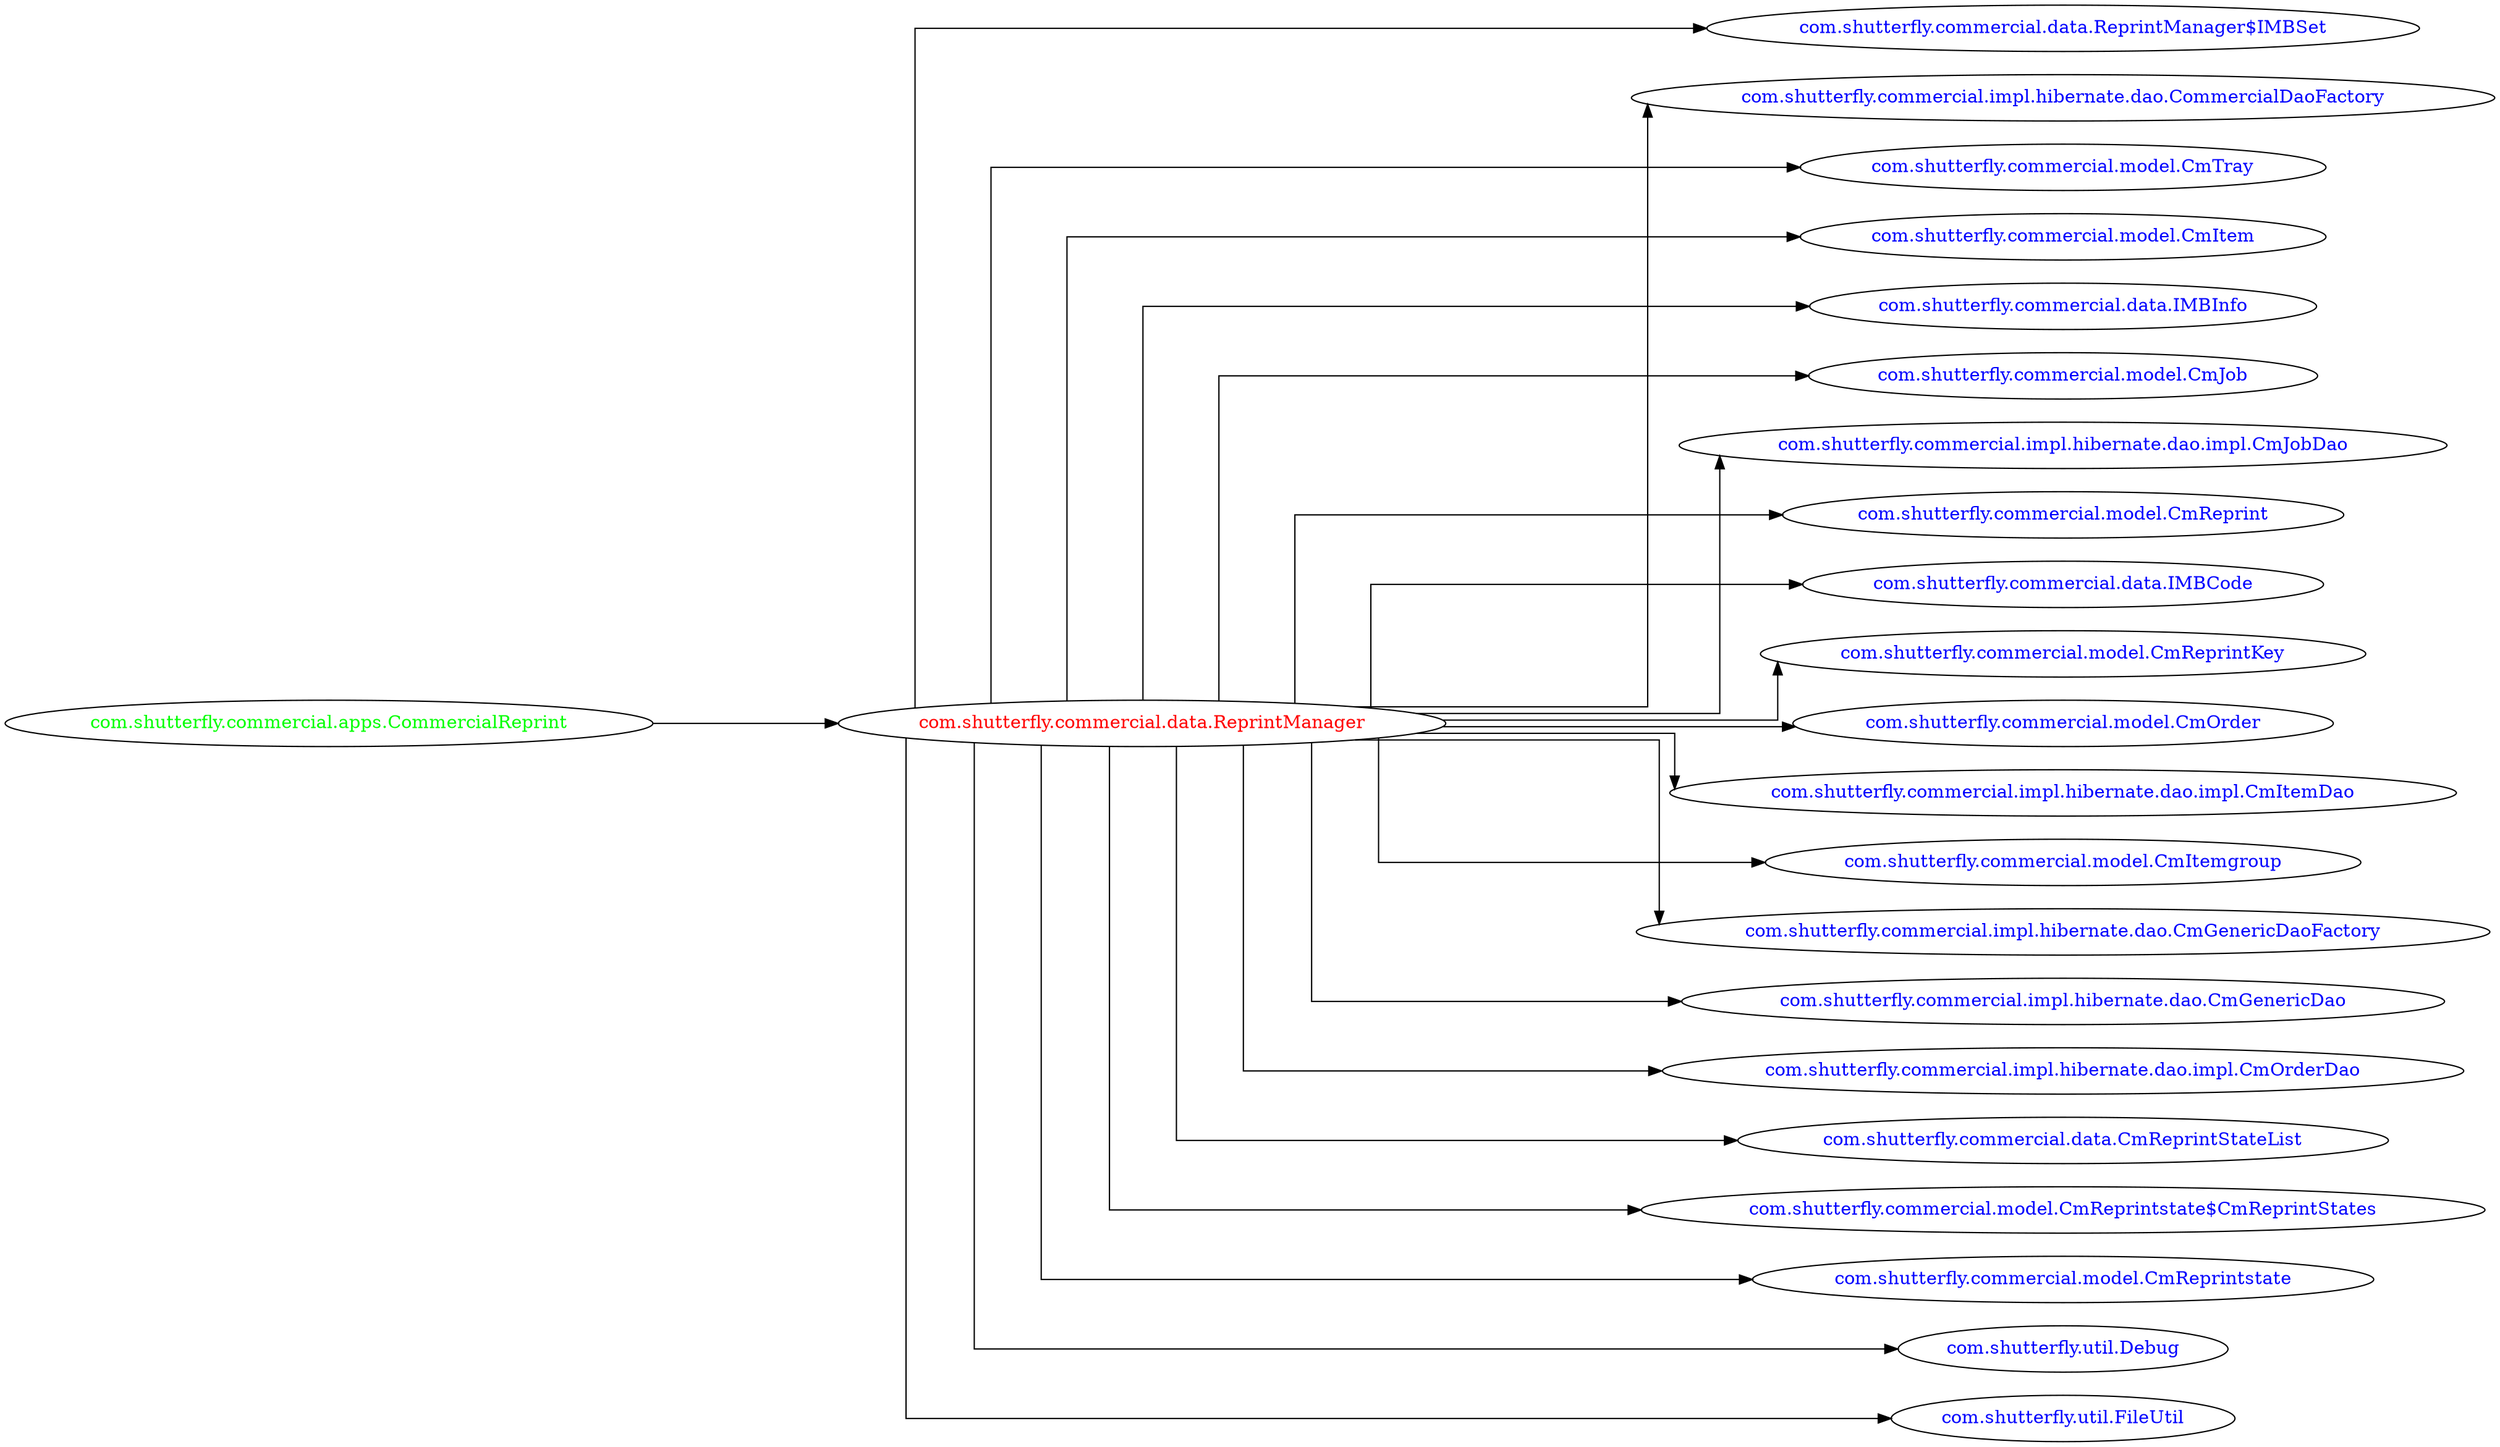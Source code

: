 digraph dependencyGraph {
 concentrate=true;
 ranksep="2.0";
 rankdir="LR"; 
 splines="ortho";
"com.shutterfly.commercial.data.ReprintManager" [fontcolor="red"];
"com.shutterfly.commercial.data.ReprintManager$IMBSet" [ fontcolor="blue" ];
"com.shutterfly.commercial.data.ReprintManager"->"com.shutterfly.commercial.data.ReprintManager$IMBSet";
"com.shutterfly.commercial.impl.hibernate.dao.CommercialDaoFactory" [ fontcolor="blue" ];
"com.shutterfly.commercial.data.ReprintManager"->"com.shutterfly.commercial.impl.hibernate.dao.CommercialDaoFactory";
"com.shutterfly.commercial.model.CmTray" [ fontcolor="blue" ];
"com.shutterfly.commercial.data.ReprintManager"->"com.shutterfly.commercial.model.CmTray";
"com.shutterfly.commercial.model.CmItem" [ fontcolor="blue" ];
"com.shutterfly.commercial.data.ReprintManager"->"com.shutterfly.commercial.model.CmItem";
"com.shutterfly.commercial.data.IMBInfo" [ fontcolor="blue" ];
"com.shutterfly.commercial.data.ReprintManager"->"com.shutterfly.commercial.data.IMBInfo";
"com.shutterfly.commercial.model.CmJob" [ fontcolor="blue" ];
"com.shutterfly.commercial.data.ReprintManager"->"com.shutterfly.commercial.model.CmJob";
"com.shutterfly.commercial.impl.hibernate.dao.impl.CmJobDao" [ fontcolor="blue" ];
"com.shutterfly.commercial.data.ReprintManager"->"com.shutterfly.commercial.impl.hibernate.dao.impl.CmJobDao";
"com.shutterfly.commercial.model.CmReprint" [ fontcolor="blue" ];
"com.shutterfly.commercial.data.ReprintManager"->"com.shutterfly.commercial.model.CmReprint";
"com.shutterfly.commercial.data.IMBCode" [ fontcolor="blue" ];
"com.shutterfly.commercial.data.ReprintManager"->"com.shutterfly.commercial.data.IMBCode";
"com.shutterfly.commercial.model.CmReprintKey" [ fontcolor="blue" ];
"com.shutterfly.commercial.data.ReprintManager"->"com.shutterfly.commercial.model.CmReprintKey";
"com.shutterfly.commercial.model.CmOrder" [ fontcolor="blue" ];
"com.shutterfly.commercial.data.ReprintManager"->"com.shutterfly.commercial.model.CmOrder";
"com.shutterfly.commercial.impl.hibernate.dao.impl.CmItemDao" [ fontcolor="blue" ];
"com.shutterfly.commercial.data.ReprintManager"->"com.shutterfly.commercial.impl.hibernate.dao.impl.CmItemDao";
"com.shutterfly.commercial.model.CmItemgroup" [ fontcolor="blue" ];
"com.shutterfly.commercial.data.ReprintManager"->"com.shutterfly.commercial.model.CmItemgroup";
"com.shutterfly.commercial.impl.hibernate.dao.CmGenericDaoFactory" [ fontcolor="blue" ];
"com.shutterfly.commercial.data.ReprintManager"->"com.shutterfly.commercial.impl.hibernate.dao.CmGenericDaoFactory";
"com.shutterfly.commercial.impl.hibernate.dao.CmGenericDao" [ fontcolor="blue" ];
"com.shutterfly.commercial.data.ReprintManager"->"com.shutterfly.commercial.impl.hibernate.dao.CmGenericDao";
"com.shutterfly.commercial.impl.hibernate.dao.impl.CmOrderDao" [ fontcolor="blue" ];
"com.shutterfly.commercial.data.ReprintManager"->"com.shutterfly.commercial.impl.hibernate.dao.impl.CmOrderDao";
"com.shutterfly.commercial.data.CmReprintStateList" [ fontcolor="blue" ];
"com.shutterfly.commercial.data.ReprintManager"->"com.shutterfly.commercial.data.CmReprintStateList";
"com.shutterfly.commercial.model.CmReprintstate$CmReprintStates" [ fontcolor="blue" ];
"com.shutterfly.commercial.data.ReprintManager"->"com.shutterfly.commercial.model.CmReprintstate$CmReprintStates";
"com.shutterfly.commercial.model.CmReprintstate" [ fontcolor="blue" ];
"com.shutterfly.commercial.data.ReprintManager"->"com.shutterfly.commercial.model.CmReprintstate";
"com.shutterfly.util.Debug" [ fontcolor="blue" ];
"com.shutterfly.commercial.data.ReprintManager"->"com.shutterfly.util.Debug";
"com.shutterfly.util.FileUtil" [ fontcolor="blue" ];
"com.shutterfly.commercial.data.ReprintManager"->"com.shutterfly.util.FileUtil";
"com.shutterfly.commercial.apps.CommercialReprint" [ fontcolor="green" ];
"com.shutterfly.commercial.apps.CommercialReprint"->"com.shutterfly.commercial.data.ReprintManager";
}